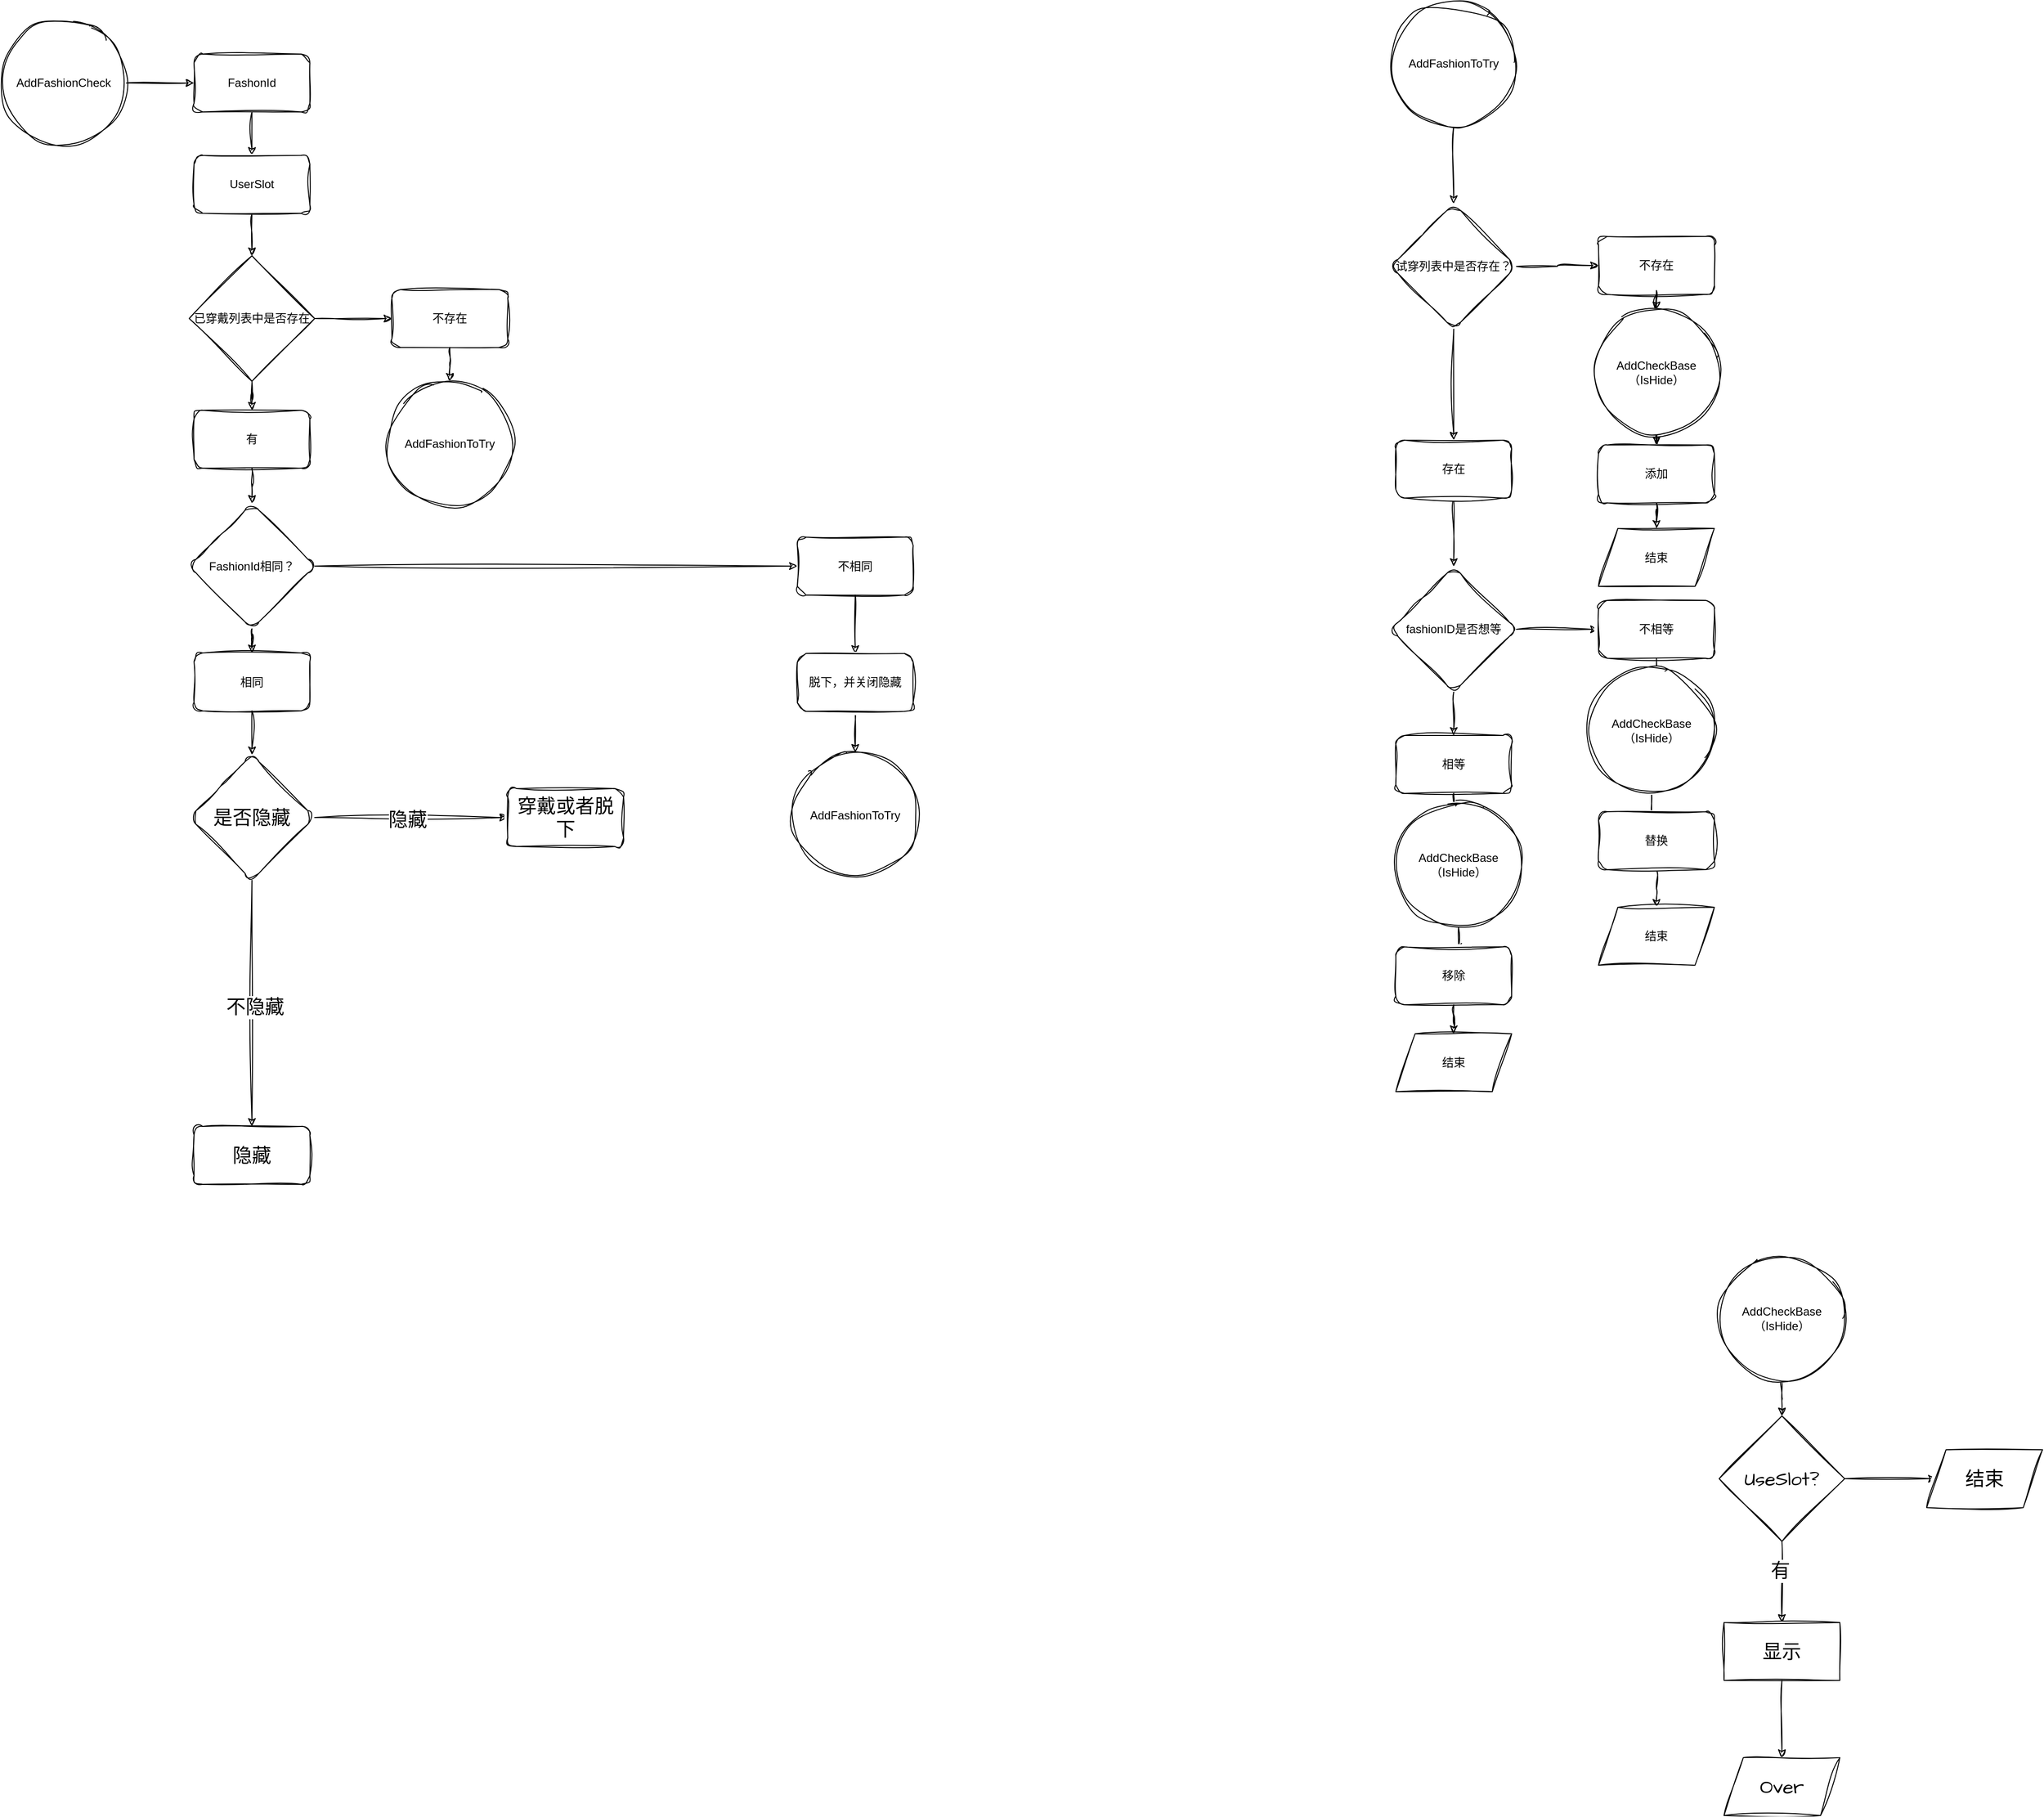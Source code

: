<mxfile version="21.7.5" type="device">
  <diagram name="第 1 页" id="32WpOW2gzylaX0gqQQrX">
    <mxGraphModel dx="1084" dy="848" grid="1" gridSize="10" guides="1" tooltips="1" connect="1" arrows="1" fold="1" page="1" pageScale="1" pageWidth="1169" pageHeight="827" math="0" shadow="0">
      <root>
        <mxCell id="0" />
        <mxCell id="1" value="AddFashionCheck" parent="0" />
        <mxCell id="Z1a2dpGCCY0JUDDqzvjm-77" style="edgeStyle=orthogonalEdgeStyle;rounded=0;orthogonalLoop=1;jettySize=auto;html=1;entryX=0.5;entryY=0;entryDx=0;entryDy=0;sketch=1;curveFitting=1;jiggle=2;" edge="1" parent="1" source="Z1a2dpGCCY0JUDDqzvjm-1" target="Z1a2dpGCCY0JUDDqzvjm-2">
          <mxGeometry relative="1" as="geometry" />
        </mxCell>
        <mxCell id="Z1a2dpGCCY0JUDDqzvjm-1" value="FashonId" style="rounded=1;whiteSpace=wrap;html=1;sketch=1;curveFitting=1;jiggle=2;" vertex="1" parent="1">
          <mxGeometry x="200" y="85" width="120" height="60" as="geometry" />
        </mxCell>
        <mxCell id="Z1a2dpGCCY0JUDDqzvjm-78" style="edgeStyle=orthogonalEdgeStyle;rounded=0;orthogonalLoop=1;jettySize=auto;html=1;entryX=0.5;entryY=0;entryDx=0;entryDy=0;sketch=1;curveFitting=1;jiggle=2;" edge="1" parent="1" source="Z1a2dpGCCY0JUDDqzvjm-2" target="Z1a2dpGCCY0JUDDqzvjm-6">
          <mxGeometry relative="1" as="geometry" />
        </mxCell>
        <mxCell id="Z1a2dpGCCY0JUDDqzvjm-2" value="UserSlot" style="rounded=1;whiteSpace=wrap;html=1;sketch=1;curveFitting=1;jiggle=2;" vertex="1" parent="1">
          <mxGeometry x="200" y="190" width="120" height="60" as="geometry" />
        </mxCell>
        <mxCell id="Z1a2dpGCCY0JUDDqzvjm-10" value="" style="edgeStyle=orthogonalEdgeStyle;rounded=0;orthogonalLoop=1;jettySize=auto;html=1;sketch=1;curveFitting=1;jiggle=2;" edge="1" parent="1" source="Z1a2dpGCCY0JUDDqzvjm-6" target="Z1a2dpGCCY0JUDDqzvjm-9">
          <mxGeometry relative="1" as="geometry" />
        </mxCell>
        <mxCell id="Z1a2dpGCCY0JUDDqzvjm-33" value="" style="edgeStyle=orthogonalEdgeStyle;rounded=0;orthogonalLoop=1;jettySize=auto;html=1;sketch=1;curveFitting=1;jiggle=2;" edge="1" parent="1" source="Z1a2dpGCCY0JUDDqzvjm-6" target="Z1a2dpGCCY0JUDDqzvjm-32">
          <mxGeometry relative="1" as="geometry" />
        </mxCell>
        <mxCell id="Z1a2dpGCCY0JUDDqzvjm-6" value="已穿戴列表中是否存在" style="rhombus;whiteSpace=wrap;html=1;sketch=1;curveFitting=1;jiggle=2;" vertex="1" parent="1">
          <mxGeometry x="195" y="294" width="130" height="130" as="geometry" />
        </mxCell>
        <mxCell id="Z1a2dpGCCY0JUDDqzvjm-14" value="" style="edgeStyle=orthogonalEdgeStyle;rounded=0;orthogonalLoop=1;jettySize=auto;html=1;sketch=1;curveFitting=1;jiggle=2;" edge="1" parent="1" source="Z1a2dpGCCY0JUDDqzvjm-9" target="Z1a2dpGCCY0JUDDqzvjm-13">
          <mxGeometry relative="1" as="geometry" />
        </mxCell>
        <mxCell id="Z1a2dpGCCY0JUDDqzvjm-9" value="有" style="rounded=1;whiteSpace=wrap;html=1;sketch=1;curveFitting=1;jiggle=2;" vertex="1" parent="1">
          <mxGeometry x="200" y="454" width="120" height="60" as="geometry" />
        </mxCell>
        <mxCell id="Z1a2dpGCCY0JUDDqzvjm-18" value="" style="edgeStyle=orthogonalEdgeStyle;rounded=0;orthogonalLoop=1;jettySize=auto;html=1;sketch=1;curveFitting=1;jiggle=2;" edge="1" parent="1" source="Z1a2dpGCCY0JUDDqzvjm-13" target="Z1a2dpGCCY0JUDDqzvjm-17">
          <mxGeometry relative="1" as="geometry" />
        </mxCell>
        <mxCell id="Z1a2dpGCCY0JUDDqzvjm-23" value="" style="edgeStyle=orthogonalEdgeStyle;rounded=0;orthogonalLoop=1;jettySize=auto;html=1;sketch=1;curveFitting=1;jiggle=2;" edge="1" parent="1" source="Z1a2dpGCCY0JUDDqzvjm-13" target="Z1a2dpGCCY0JUDDqzvjm-22">
          <mxGeometry relative="1" as="geometry" />
        </mxCell>
        <mxCell id="Z1a2dpGCCY0JUDDqzvjm-13" value="FashionId相同？" style="rhombus;whiteSpace=wrap;html=1;rounded=1;sketch=1;curveFitting=1;jiggle=2;" vertex="1" parent="1">
          <mxGeometry x="195" y="550.5" width="130" height="130" as="geometry" />
        </mxCell>
        <mxCell id="Z1a2dpGCCY0JUDDqzvjm-143" value="" style="edgeStyle=orthogonalEdgeStyle;rounded=0;sketch=1;hachureGap=4;jiggle=2;curveFitting=1;orthogonalLoop=1;jettySize=auto;html=1;fontFamily=Architects Daughter;fontSource=https%3A%2F%2Ffonts.googleapis.com%2Fcss%3Ffamily%3DArchitects%2BDaughter;fontSize=20;fontColor=default;" edge="1" parent="1" source="Z1a2dpGCCY0JUDDqzvjm-17" target="Z1a2dpGCCY0JUDDqzvjm-142">
          <mxGeometry relative="1" as="geometry" />
        </mxCell>
        <mxCell id="Z1a2dpGCCY0JUDDqzvjm-17" value="相同" style="rounded=1;whiteSpace=wrap;html=1;sketch=1;curveFitting=1;jiggle=2;" vertex="1" parent="1">
          <mxGeometry x="200" y="705.5" width="120" height="60" as="geometry" />
        </mxCell>
        <mxCell id="Z1a2dpGCCY0JUDDqzvjm-27" value="" style="edgeStyle=orthogonalEdgeStyle;rounded=0;orthogonalLoop=1;jettySize=auto;html=1;sketch=1;curveFitting=1;jiggle=2;" edge="1" parent="1" source="Z1a2dpGCCY0JUDDqzvjm-22" target="Z1a2dpGCCY0JUDDqzvjm-26">
          <mxGeometry relative="1" as="geometry" />
        </mxCell>
        <mxCell id="Z1a2dpGCCY0JUDDqzvjm-22" value="不相同" style="whiteSpace=wrap;html=1;rounded=1;sketch=1;curveFitting=1;jiggle=2;" vertex="1" parent="1">
          <mxGeometry x="825" y="585.5" width="120" height="60" as="geometry" />
        </mxCell>
        <mxCell id="Z1a2dpGCCY0JUDDqzvjm-69" style="edgeStyle=orthogonalEdgeStyle;rounded=0;orthogonalLoop=1;jettySize=auto;html=1;entryX=0.5;entryY=0;entryDx=0;entryDy=0;sketch=1;curveFitting=1;jiggle=2;" edge="1" parent="1" source="Z1a2dpGCCY0JUDDqzvjm-26" target="Z1a2dpGCCY0JUDDqzvjm-67">
          <mxGeometry relative="1" as="geometry" />
        </mxCell>
        <mxCell id="Z1a2dpGCCY0JUDDqzvjm-26" value="脱下，并关闭隐藏" style="whiteSpace=wrap;html=1;rounded=1;sketch=1;curveFitting=1;jiggle=2;" vertex="1" parent="1">
          <mxGeometry x="825" y="706" width="120" height="60" as="geometry" />
        </mxCell>
        <mxCell id="Z1a2dpGCCY0JUDDqzvjm-71" style="edgeStyle=orthogonalEdgeStyle;rounded=0;orthogonalLoop=1;jettySize=auto;html=1;sketch=1;curveFitting=1;jiggle=2;" edge="1" parent="1" source="Z1a2dpGCCY0JUDDqzvjm-32" target="Z1a2dpGCCY0JUDDqzvjm-70">
          <mxGeometry relative="1" as="geometry" />
        </mxCell>
        <mxCell id="Z1a2dpGCCY0JUDDqzvjm-32" value="不存在" style="rounded=1;whiteSpace=wrap;html=1;sketch=1;curveFitting=1;jiggle=2;" vertex="1" parent="1">
          <mxGeometry x="405" y="329" width="120" height="60" as="geometry" />
        </mxCell>
        <mxCell id="Z1a2dpGCCY0JUDDqzvjm-63" style="edgeStyle=orthogonalEdgeStyle;rounded=0;orthogonalLoop=1;jettySize=auto;html=1;entryX=0;entryY=0.5;entryDx=0;entryDy=0;sketch=1;curveFitting=1;jiggle=2;" edge="1" parent="1" source="Z1a2dpGCCY0JUDDqzvjm-62" target="Z1a2dpGCCY0JUDDqzvjm-1">
          <mxGeometry relative="1" as="geometry" />
        </mxCell>
        <mxCell id="Z1a2dpGCCY0JUDDqzvjm-62" value="AddFashionCheck" style="ellipse;whiteSpace=wrap;html=1;aspect=fixed;sketch=1;curveFitting=1;jiggle=2;" vertex="1" parent="1">
          <mxGeometry y="50" width="130" height="130" as="geometry" />
        </mxCell>
        <mxCell id="Z1a2dpGCCY0JUDDqzvjm-67" value="AddFashionToTry" style="ellipse;whiteSpace=wrap;html=1;aspect=fixed;sketch=1;curveFitting=1;jiggle=2;" vertex="1" parent="1">
          <mxGeometry x="820" y="808.5" width="130" height="130" as="geometry" />
        </mxCell>
        <mxCell id="Z1a2dpGCCY0JUDDqzvjm-70" value="AddFashionToTry" style="ellipse;whiteSpace=wrap;html=1;aspect=fixed;sketch=1;curveFitting=1;jiggle=2;" vertex="1" parent="1">
          <mxGeometry x="400" y="424" width="130" height="130" as="geometry" />
        </mxCell>
        <mxCell id="Z1a2dpGCCY0JUDDqzvjm-114" value="AddFashionToTry" parent="0" />
        <mxCell id="Z1a2dpGCCY0JUDDqzvjm-115" value="" style="edgeStyle=orthogonalEdgeStyle;rounded=0;orthogonalLoop=1;jettySize=auto;html=1;sketch=1;curveFitting=1;jiggle=2;" edge="1" parent="Z1a2dpGCCY0JUDDqzvjm-114" source="Z1a2dpGCCY0JUDDqzvjm-117" target="Z1a2dpGCCY0JUDDqzvjm-132">
          <mxGeometry relative="1" as="geometry" />
        </mxCell>
        <mxCell id="Z1a2dpGCCY0JUDDqzvjm-116" style="edgeStyle=orthogonalEdgeStyle;rounded=0;orthogonalLoop=1;jettySize=auto;html=1;sketch=1;curveFitting=1;jiggle=2;" edge="1" parent="Z1a2dpGCCY0JUDDqzvjm-114" source="Z1a2dpGCCY0JUDDqzvjm-117" target="Z1a2dpGCCY0JUDDqzvjm-119">
          <mxGeometry relative="1" as="geometry" />
        </mxCell>
        <mxCell id="Z1a2dpGCCY0JUDDqzvjm-117" value="试穿列表中是否存在？" style="rhombus;whiteSpace=wrap;html=1;rounded=1;sketch=1;curveFitting=1;jiggle=2;" vertex="1" parent="Z1a2dpGCCY0JUDDqzvjm-114">
          <mxGeometry x="1440" y="240" width="130" height="130" as="geometry" />
        </mxCell>
        <mxCell id="Z1a2dpGCCY0JUDDqzvjm-118" style="edgeStyle=orthogonalEdgeStyle;rounded=0;orthogonalLoop=1;jettySize=auto;html=1;entryX=0.5;entryY=0;entryDx=0;entryDy=0;sketch=1;curveFitting=1;jiggle=2;" edge="1" parent="Z1a2dpGCCY0JUDDqzvjm-114" source="Z1a2dpGCCY0JUDDqzvjm-119" target="Z1a2dpGCCY0JUDDqzvjm-122">
          <mxGeometry relative="1" as="geometry" />
        </mxCell>
        <mxCell id="Z1a2dpGCCY0JUDDqzvjm-119" value="存在" style="rounded=1;whiteSpace=wrap;html=1;sketch=1;curveFitting=1;jiggle=2;" vertex="1" parent="Z1a2dpGCCY0JUDDqzvjm-114">
          <mxGeometry x="1445" y="485" width="120" height="60" as="geometry" />
        </mxCell>
        <mxCell id="Z1a2dpGCCY0JUDDqzvjm-120" value="" style="edgeStyle=orthogonalEdgeStyle;rounded=0;orthogonalLoop=1;jettySize=auto;html=1;sketch=1;curveFitting=1;jiggle=2;" edge="1" parent="Z1a2dpGCCY0JUDDqzvjm-114" source="Z1a2dpGCCY0JUDDqzvjm-122" target="Z1a2dpGCCY0JUDDqzvjm-128">
          <mxGeometry relative="1" as="geometry" />
        </mxCell>
        <mxCell id="Z1a2dpGCCY0JUDDqzvjm-121" style="edgeStyle=orthogonalEdgeStyle;rounded=0;orthogonalLoop=1;jettySize=auto;html=1;sketch=1;curveFitting=1;jiggle=2;" edge="1" parent="Z1a2dpGCCY0JUDDqzvjm-114" source="Z1a2dpGCCY0JUDDqzvjm-122" target="Z1a2dpGCCY0JUDDqzvjm-124">
          <mxGeometry relative="1" as="geometry" />
        </mxCell>
        <mxCell id="Z1a2dpGCCY0JUDDqzvjm-122" value="fashionID是否想等" style="rhombus;whiteSpace=wrap;html=1;rounded=1;sketch=1;curveFitting=1;jiggle=2;" vertex="1" parent="Z1a2dpGCCY0JUDDqzvjm-114">
          <mxGeometry x="1440" y="616" width="130" height="130" as="geometry" />
        </mxCell>
        <mxCell id="Z1a2dpGCCY0JUDDqzvjm-123" value="" style="edgeStyle=orthogonalEdgeStyle;rounded=0;orthogonalLoop=1;jettySize=auto;html=1;sketch=1;curveFitting=1;jiggle=2;" edge="1" parent="Z1a2dpGCCY0JUDDqzvjm-114" source="Z1a2dpGCCY0JUDDqzvjm-176" target="Z1a2dpGCCY0JUDDqzvjm-126">
          <mxGeometry relative="1" as="geometry" />
        </mxCell>
        <mxCell id="Z1a2dpGCCY0JUDDqzvjm-124" value="相等" style="whiteSpace=wrap;html=1;rounded=1;sketch=1;curveFitting=1;jiggle=2;" vertex="1" parent="Z1a2dpGCCY0JUDDqzvjm-114">
          <mxGeometry x="1445" y="791" width="120" height="60" as="geometry" />
        </mxCell>
        <mxCell id="Z1a2dpGCCY0JUDDqzvjm-125" style="edgeStyle=orthogonalEdgeStyle;rounded=0;orthogonalLoop=1;jettySize=auto;html=1;sketch=1;curveFitting=1;jiggle=2;" edge="1" parent="Z1a2dpGCCY0JUDDqzvjm-114" source="Z1a2dpGCCY0JUDDqzvjm-126" target="Z1a2dpGCCY0JUDDqzvjm-137">
          <mxGeometry relative="1" as="geometry" />
        </mxCell>
        <mxCell id="Z1a2dpGCCY0JUDDqzvjm-126" value="移除" style="whiteSpace=wrap;html=1;rounded=1;sketch=1;curveFitting=1;jiggle=2;" vertex="1" parent="Z1a2dpGCCY0JUDDqzvjm-114">
          <mxGeometry x="1445" y="1010" width="120" height="60" as="geometry" />
        </mxCell>
        <mxCell id="Z1a2dpGCCY0JUDDqzvjm-127" value="" style="edgeStyle=orthogonalEdgeStyle;rounded=0;orthogonalLoop=1;jettySize=auto;html=1;sketch=1;curveFitting=1;jiggle=2;" edge="1" parent="Z1a2dpGCCY0JUDDqzvjm-114" source="Z1a2dpGCCY0JUDDqzvjm-178" target="Z1a2dpGCCY0JUDDqzvjm-130">
          <mxGeometry relative="1" as="geometry" />
        </mxCell>
        <mxCell id="Z1a2dpGCCY0JUDDqzvjm-128" value="不相等" style="whiteSpace=wrap;html=1;rounded=1;sketch=1;curveFitting=1;jiggle=2;" vertex="1" parent="Z1a2dpGCCY0JUDDqzvjm-114">
          <mxGeometry x="1655" y="651" width="120" height="60" as="geometry" />
        </mxCell>
        <mxCell id="Z1a2dpGCCY0JUDDqzvjm-129" style="edgeStyle=orthogonalEdgeStyle;rounded=0;orthogonalLoop=1;jettySize=auto;html=1;sketch=1;curveFitting=1;jiggle=2;" edge="1" parent="Z1a2dpGCCY0JUDDqzvjm-114" source="Z1a2dpGCCY0JUDDqzvjm-130" target="Z1a2dpGCCY0JUDDqzvjm-138">
          <mxGeometry relative="1" as="geometry" />
        </mxCell>
        <mxCell id="Z1a2dpGCCY0JUDDqzvjm-130" value="替换" style="whiteSpace=wrap;html=1;rounded=1;sketch=1;curveFitting=1;jiggle=2;" vertex="1" parent="Z1a2dpGCCY0JUDDqzvjm-114">
          <mxGeometry x="1655" y="870" width="120" height="60" as="geometry" />
        </mxCell>
        <mxCell id="Z1a2dpGCCY0JUDDqzvjm-131" value="" style="edgeStyle=orthogonalEdgeStyle;rounded=0;orthogonalLoop=1;jettySize=auto;html=1;sketch=1;curveFitting=1;jiggle=2;" edge="1" parent="Z1a2dpGCCY0JUDDqzvjm-114" source="Z1a2dpGCCY0JUDDqzvjm-180" target="Z1a2dpGCCY0JUDDqzvjm-134">
          <mxGeometry relative="1" as="geometry" />
        </mxCell>
        <mxCell id="Z1a2dpGCCY0JUDDqzvjm-132" value="不存在" style="whiteSpace=wrap;html=1;rounded=1;sketch=1;curveFitting=1;jiggle=2;" vertex="1" parent="Z1a2dpGCCY0JUDDqzvjm-114">
          <mxGeometry x="1655" y="274" width="120" height="60" as="geometry" />
        </mxCell>
        <mxCell id="Z1a2dpGCCY0JUDDqzvjm-133" style="edgeStyle=orthogonalEdgeStyle;rounded=0;orthogonalLoop=1;jettySize=auto;html=1;sketch=1;curveFitting=1;jiggle=2;" edge="1" parent="Z1a2dpGCCY0JUDDqzvjm-114" source="Z1a2dpGCCY0JUDDqzvjm-134" target="Z1a2dpGCCY0JUDDqzvjm-139">
          <mxGeometry relative="1" as="geometry" />
        </mxCell>
        <mxCell id="Z1a2dpGCCY0JUDDqzvjm-134" value="添加" style="whiteSpace=wrap;html=1;rounded=1;sketch=1;curveFitting=1;jiggle=2;" vertex="1" parent="Z1a2dpGCCY0JUDDqzvjm-114">
          <mxGeometry x="1655" y="490" width="120" height="60" as="geometry" />
        </mxCell>
        <mxCell id="Z1a2dpGCCY0JUDDqzvjm-135" style="edgeStyle=orthogonalEdgeStyle;rounded=0;orthogonalLoop=1;jettySize=auto;html=1;entryX=0.5;entryY=0;entryDx=0;entryDy=0;sketch=1;curveFitting=1;jiggle=2;" edge="1" parent="Z1a2dpGCCY0JUDDqzvjm-114" source="Z1a2dpGCCY0JUDDqzvjm-136" target="Z1a2dpGCCY0JUDDqzvjm-117">
          <mxGeometry relative="1" as="geometry" />
        </mxCell>
        <mxCell id="Z1a2dpGCCY0JUDDqzvjm-136" value="AddFashionToTry" style="ellipse;whiteSpace=wrap;html=1;aspect=fixed;sketch=1;curveFitting=1;jiggle=2;" vertex="1" parent="Z1a2dpGCCY0JUDDqzvjm-114">
          <mxGeometry x="1440" y="30" width="130" height="130" as="geometry" />
        </mxCell>
        <mxCell id="Z1a2dpGCCY0JUDDqzvjm-137" value="结束" style="shape=parallelogram;perimeter=parallelogramPerimeter;whiteSpace=wrap;html=1;fixedSize=1;sketch=1;curveFitting=1;jiggle=2;" vertex="1" parent="Z1a2dpGCCY0JUDDqzvjm-114">
          <mxGeometry x="1445" y="1100" width="120" height="60" as="geometry" />
        </mxCell>
        <mxCell id="Z1a2dpGCCY0JUDDqzvjm-138" value="结束" style="shape=parallelogram;perimeter=parallelogramPerimeter;whiteSpace=wrap;html=1;fixedSize=1;sketch=1;curveFitting=1;jiggle=2;" vertex="1" parent="Z1a2dpGCCY0JUDDqzvjm-114">
          <mxGeometry x="1655" y="969" width="120" height="60" as="geometry" />
        </mxCell>
        <mxCell id="Z1a2dpGCCY0JUDDqzvjm-139" value="结束" style="shape=parallelogram;perimeter=parallelogramPerimeter;whiteSpace=wrap;html=1;fixedSize=1;sketch=1;curveFitting=1;jiggle=2;" vertex="1" parent="Z1a2dpGCCY0JUDDqzvjm-114">
          <mxGeometry x="1655" y="576.5" width="120" height="60" as="geometry" />
        </mxCell>
        <mxCell id="Z1a2dpGCCY0JUDDqzvjm-164" style="edgeStyle=orthogonalEdgeStyle;rounded=0;sketch=1;hachureGap=4;jiggle=2;curveFitting=1;orthogonalLoop=1;jettySize=auto;html=1;entryX=0.5;entryY=0;entryDx=0;entryDy=0;fontFamily=Architects Daughter;fontSource=https%3A%2F%2Ffonts.googleapis.com%2Fcss%3Ffamily%3DArchitects%2BDaughter;fontSize=20;fontColor=default;" edge="1" parent="Z1a2dpGCCY0JUDDqzvjm-114" source="Z1a2dpGCCY0JUDDqzvjm-142" target="Z1a2dpGCCY0JUDDqzvjm-150">
          <mxGeometry relative="1" as="geometry" />
        </mxCell>
        <mxCell id="Z1a2dpGCCY0JUDDqzvjm-165" value="不隐藏" style="edgeLabel;html=1;align=center;verticalAlign=middle;resizable=0;points=[];fontSize=20;fontFamily=Architects Daughter;fontColor=default;" vertex="1" connectable="0" parent="Z1a2dpGCCY0JUDDqzvjm-164">
          <mxGeometry x="0.022" y="3" relative="1" as="geometry">
            <mxPoint as="offset" />
          </mxGeometry>
        </mxCell>
        <mxCell id="Z1a2dpGCCY0JUDDqzvjm-167" style="edgeStyle=orthogonalEdgeStyle;rounded=0;sketch=1;hachureGap=4;jiggle=2;curveFitting=1;orthogonalLoop=1;jettySize=auto;html=1;exitX=1;exitY=0.5;exitDx=0;exitDy=0;entryX=0;entryY=0.5;entryDx=0;entryDy=0;fontFamily=Architects Daughter;fontSource=https%3A%2F%2Ffonts.googleapis.com%2Fcss%3Ffamily%3DArchitects%2BDaughter;fontSize=20;fontColor=default;" edge="1" parent="Z1a2dpGCCY0JUDDqzvjm-114" source="Z1a2dpGCCY0JUDDqzvjm-142" target="Z1a2dpGCCY0JUDDqzvjm-154">
          <mxGeometry relative="1" as="geometry" />
        </mxCell>
        <mxCell id="Z1a2dpGCCY0JUDDqzvjm-168" value="隐藏" style="edgeLabel;html=1;align=center;verticalAlign=middle;resizable=0;points=[];fontSize=20;fontFamily=Architects Daughter;fontColor=default;" vertex="1" connectable="0" parent="Z1a2dpGCCY0JUDDqzvjm-167">
          <mxGeometry x="-0.041" y="-2" relative="1" as="geometry">
            <mxPoint as="offset" />
          </mxGeometry>
        </mxCell>
        <mxCell id="Z1a2dpGCCY0JUDDqzvjm-142" value="是否隐藏" style="rhombus;whiteSpace=wrap;html=1;rounded=1;sketch=1;curveFitting=1;jiggle=2;hachureGap=4;fontFamily=Architects Daughter;fontSource=https%3A%2F%2Ffonts.googleapis.com%2Fcss%3Ffamily%3DArchitects%2BDaughter;fontSize=20;" vertex="1" parent="Z1a2dpGCCY0JUDDqzvjm-114">
          <mxGeometry x="195" y="811" width="130" height="130" as="geometry" />
        </mxCell>
        <mxCell id="Z1a2dpGCCY0JUDDqzvjm-150" value="隐藏" style="whiteSpace=wrap;html=1;fontSize=20;fontFamily=Architects Daughter;rounded=1;sketch=1;curveFitting=1;jiggle=2;hachureGap=4;fontSource=https%3A%2F%2Ffonts.googleapis.com%2Fcss%3Ffamily%3DArchitects%2BDaughter;" vertex="1" parent="Z1a2dpGCCY0JUDDqzvjm-114">
          <mxGeometry x="200" y="1196" width="120" height="60" as="geometry" />
        </mxCell>
        <mxCell id="Z1a2dpGCCY0JUDDqzvjm-154" value="穿戴或者脱下" style="whiteSpace=wrap;html=1;fontSize=20;fontFamily=Architects Daughter;rounded=1;sketch=1;curveFitting=1;jiggle=2;hachureGap=4;fontSource=https%3A%2F%2Ffonts.googleapis.com%2Fcss%3Ffamily%3DArchitects%2BDaughter;" vertex="1" parent="Z1a2dpGCCY0JUDDqzvjm-114">
          <mxGeometry x="525" y="846" width="120" height="60" as="geometry" />
        </mxCell>
        <mxCell id="Z1a2dpGCCY0JUDDqzvjm-160" value="" style="edgeStyle=orthogonalEdgeStyle;rounded=0;sketch=1;hachureGap=4;jiggle=2;curveFitting=1;orthogonalLoop=1;jettySize=auto;html=1;fontFamily=Architects Daughter;fontSource=https%3A%2F%2Ffonts.googleapis.com%2Fcss%3Ffamily%3DArchitects%2BDaughter;fontSize=20;fontColor=default;" edge="1" parent="Z1a2dpGCCY0JUDDqzvjm-114" source="Z1a2dpGCCY0JUDDqzvjm-158" target="Z1a2dpGCCY0JUDDqzvjm-159">
          <mxGeometry relative="1" as="geometry" />
        </mxCell>
        <mxCell id="Z1a2dpGCCY0JUDDqzvjm-158" value="AddCheckBase&lt;br&gt;（IsHide）" style="ellipse;whiteSpace=wrap;html=1;aspect=fixed;sketch=1;curveFitting=1;jiggle=2;" vertex="1" parent="Z1a2dpGCCY0JUDDqzvjm-114">
          <mxGeometry x="1780" y="1330" width="130" height="130" as="geometry" />
        </mxCell>
        <mxCell id="Z1a2dpGCCY0JUDDqzvjm-162" value="" style="edgeStyle=orthogonalEdgeStyle;rounded=0;sketch=1;hachureGap=4;jiggle=2;curveFitting=1;orthogonalLoop=1;jettySize=auto;html=1;fontFamily=Architects Daughter;fontSource=https%3A%2F%2Ffonts.googleapis.com%2Fcss%3Ffamily%3DArchitects%2BDaughter;fontSize=20;fontColor=default;" edge="1" parent="Z1a2dpGCCY0JUDDqzvjm-114" source="Z1a2dpGCCY0JUDDqzvjm-159" target="Z1a2dpGCCY0JUDDqzvjm-161">
          <mxGeometry relative="1" as="geometry" />
        </mxCell>
        <mxCell id="Z1a2dpGCCY0JUDDqzvjm-163" value="有" style="edgeLabel;html=1;align=center;verticalAlign=middle;resizable=0;points=[];fontSize=20;fontFamily=Architects Daughter;fontColor=default;" vertex="1" connectable="0" parent="Z1a2dpGCCY0JUDDqzvjm-162">
          <mxGeometry x="-0.284" y="-2" relative="1" as="geometry">
            <mxPoint as="offset" />
          </mxGeometry>
        </mxCell>
        <mxCell id="Z1a2dpGCCY0JUDDqzvjm-175" value="" style="edgeStyle=orthogonalEdgeStyle;rounded=0;sketch=1;hachureGap=4;jiggle=2;curveFitting=1;orthogonalLoop=1;jettySize=auto;html=1;fontFamily=Architects Daughter;fontSource=https%3A%2F%2Ffonts.googleapis.com%2Fcss%3Ffamily%3DArchitects%2BDaughter;fontSize=20;fontColor=default;" edge="1" parent="Z1a2dpGCCY0JUDDqzvjm-114" source="Z1a2dpGCCY0JUDDqzvjm-159" target="Z1a2dpGCCY0JUDDqzvjm-174">
          <mxGeometry relative="1" as="geometry" />
        </mxCell>
        <mxCell id="Z1a2dpGCCY0JUDDqzvjm-159" value="UseSlot?" style="rhombus;whiteSpace=wrap;html=1;sketch=1;curveFitting=1;jiggle=2;hachureGap=4;fontFamily=Architects Daughter;fontSource=https%3A%2F%2Ffonts.googleapis.com%2Fcss%3Ffamily%3DArchitects%2BDaughter;fontSize=20;" vertex="1" parent="Z1a2dpGCCY0JUDDqzvjm-114">
          <mxGeometry x="1780" y="1496" width="130" height="130" as="geometry" />
        </mxCell>
        <mxCell id="Z1a2dpGCCY0JUDDqzvjm-170" value="" style="edgeStyle=orthogonalEdgeStyle;rounded=0;sketch=1;hachureGap=4;jiggle=2;curveFitting=1;orthogonalLoop=1;jettySize=auto;html=1;fontFamily=Architects Daughter;fontSource=https%3A%2F%2Ffonts.googleapis.com%2Fcss%3Ffamily%3DArchitects%2BDaughter;fontSize=20;fontColor=default;" edge="1" parent="Z1a2dpGCCY0JUDDqzvjm-114" source="Z1a2dpGCCY0JUDDqzvjm-161" target="Z1a2dpGCCY0JUDDqzvjm-169">
          <mxGeometry relative="1" as="geometry" />
        </mxCell>
        <mxCell id="Z1a2dpGCCY0JUDDqzvjm-161" value="显示" style="whiteSpace=wrap;html=1;fontSize=20;fontFamily=Architects Daughter;sketch=1;curveFitting=1;jiggle=2;hachureGap=4;fontSource=https%3A%2F%2Ffonts.googleapis.com%2Fcss%3Ffamily%3DArchitects%2BDaughter;" vertex="1" parent="Z1a2dpGCCY0JUDDqzvjm-114">
          <mxGeometry x="1785" y="1710" width="120" height="60" as="geometry" />
        </mxCell>
        <mxCell id="Z1a2dpGCCY0JUDDqzvjm-169" value="Over" style="shape=parallelogram;perimeter=parallelogramPerimeter;whiteSpace=wrap;html=1;fixedSize=1;fontSize=20;fontFamily=Architects Daughter;sketch=1;curveFitting=1;jiggle=2;hachureGap=4;fontSource=https%3A%2F%2Ffonts.googleapis.com%2Fcss%3Ffamily%3DArchitects%2BDaughter;" vertex="1" parent="Z1a2dpGCCY0JUDDqzvjm-114">
          <mxGeometry x="1785" y="1850" width="120" height="60" as="geometry" />
        </mxCell>
        <mxCell id="Z1a2dpGCCY0JUDDqzvjm-174" value="结束" style="shape=parallelogram;perimeter=parallelogramPerimeter;whiteSpace=wrap;html=1;fixedSize=1;fontSize=20;fontFamily=Architects Daughter;sketch=1;curveFitting=1;jiggle=2;hachureGap=4;fontSource=https%3A%2F%2Ffonts.googleapis.com%2Fcss%3Ffamily%3DArchitects%2BDaughter;" vertex="1" parent="Z1a2dpGCCY0JUDDqzvjm-114">
          <mxGeometry x="1995" y="1531" width="120" height="60" as="geometry" />
        </mxCell>
        <mxCell id="Z1a2dpGCCY0JUDDqzvjm-177" value="" style="edgeStyle=orthogonalEdgeStyle;rounded=0;orthogonalLoop=1;jettySize=auto;html=1;sketch=1;curveFitting=1;jiggle=2;" edge="1" parent="Z1a2dpGCCY0JUDDqzvjm-114" source="Z1a2dpGCCY0JUDDqzvjm-124" target="Z1a2dpGCCY0JUDDqzvjm-176">
          <mxGeometry relative="1" as="geometry">
            <mxPoint x="1505" y="851" as="sourcePoint" />
            <mxPoint x="1505" y="960" as="targetPoint" />
          </mxGeometry>
        </mxCell>
        <mxCell id="Z1a2dpGCCY0JUDDqzvjm-176" value="AddCheckBase&lt;br&gt;（IsHide）" style="ellipse;whiteSpace=wrap;html=1;aspect=fixed;sketch=1;curveFitting=1;jiggle=2;" vertex="1" parent="Z1a2dpGCCY0JUDDqzvjm-114">
          <mxGeometry x="1445" y="860" width="130" height="130" as="geometry" />
        </mxCell>
        <mxCell id="Z1a2dpGCCY0JUDDqzvjm-179" value="" style="edgeStyle=orthogonalEdgeStyle;rounded=0;orthogonalLoop=1;jettySize=auto;html=1;sketch=1;curveFitting=1;jiggle=2;" edge="1" parent="Z1a2dpGCCY0JUDDqzvjm-114" source="Z1a2dpGCCY0JUDDqzvjm-128" target="Z1a2dpGCCY0JUDDqzvjm-178">
          <mxGeometry relative="1" as="geometry">
            <mxPoint x="1715" y="711" as="sourcePoint" />
            <mxPoint x="1715" y="870" as="targetPoint" />
          </mxGeometry>
        </mxCell>
        <mxCell id="Z1a2dpGCCY0JUDDqzvjm-178" value="AddCheckBase&lt;br&gt;（IsHide）" style="ellipse;whiteSpace=wrap;html=1;aspect=fixed;sketch=1;curveFitting=1;jiggle=2;" vertex="1" parent="Z1a2dpGCCY0JUDDqzvjm-114">
          <mxGeometry x="1645" y="721" width="130" height="130" as="geometry" />
        </mxCell>
        <mxCell id="Z1a2dpGCCY0JUDDqzvjm-181" value="" style="edgeStyle=orthogonalEdgeStyle;rounded=0;orthogonalLoop=1;jettySize=auto;html=1;sketch=1;curveFitting=1;jiggle=2;" edge="1" parent="Z1a2dpGCCY0JUDDqzvjm-114" source="Z1a2dpGCCY0JUDDqzvjm-132" target="Z1a2dpGCCY0JUDDqzvjm-180">
          <mxGeometry relative="1" as="geometry">
            <mxPoint x="1715" y="334" as="sourcePoint" />
            <mxPoint x="1715" y="490" as="targetPoint" />
          </mxGeometry>
        </mxCell>
        <mxCell id="Z1a2dpGCCY0JUDDqzvjm-180" value="AddCheckBase&lt;br&gt;（IsHide）" style="ellipse;whiteSpace=wrap;html=1;aspect=fixed;sketch=1;curveFitting=1;jiggle=2;" vertex="1" parent="Z1a2dpGCCY0JUDDqzvjm-114">
          <mxGeometry x="1650" y="350" width="130" height="130" as="geometry" />
        </mxCell>
      </root>
    </mxGraphModel>
  </diagram>
</mxfile>
